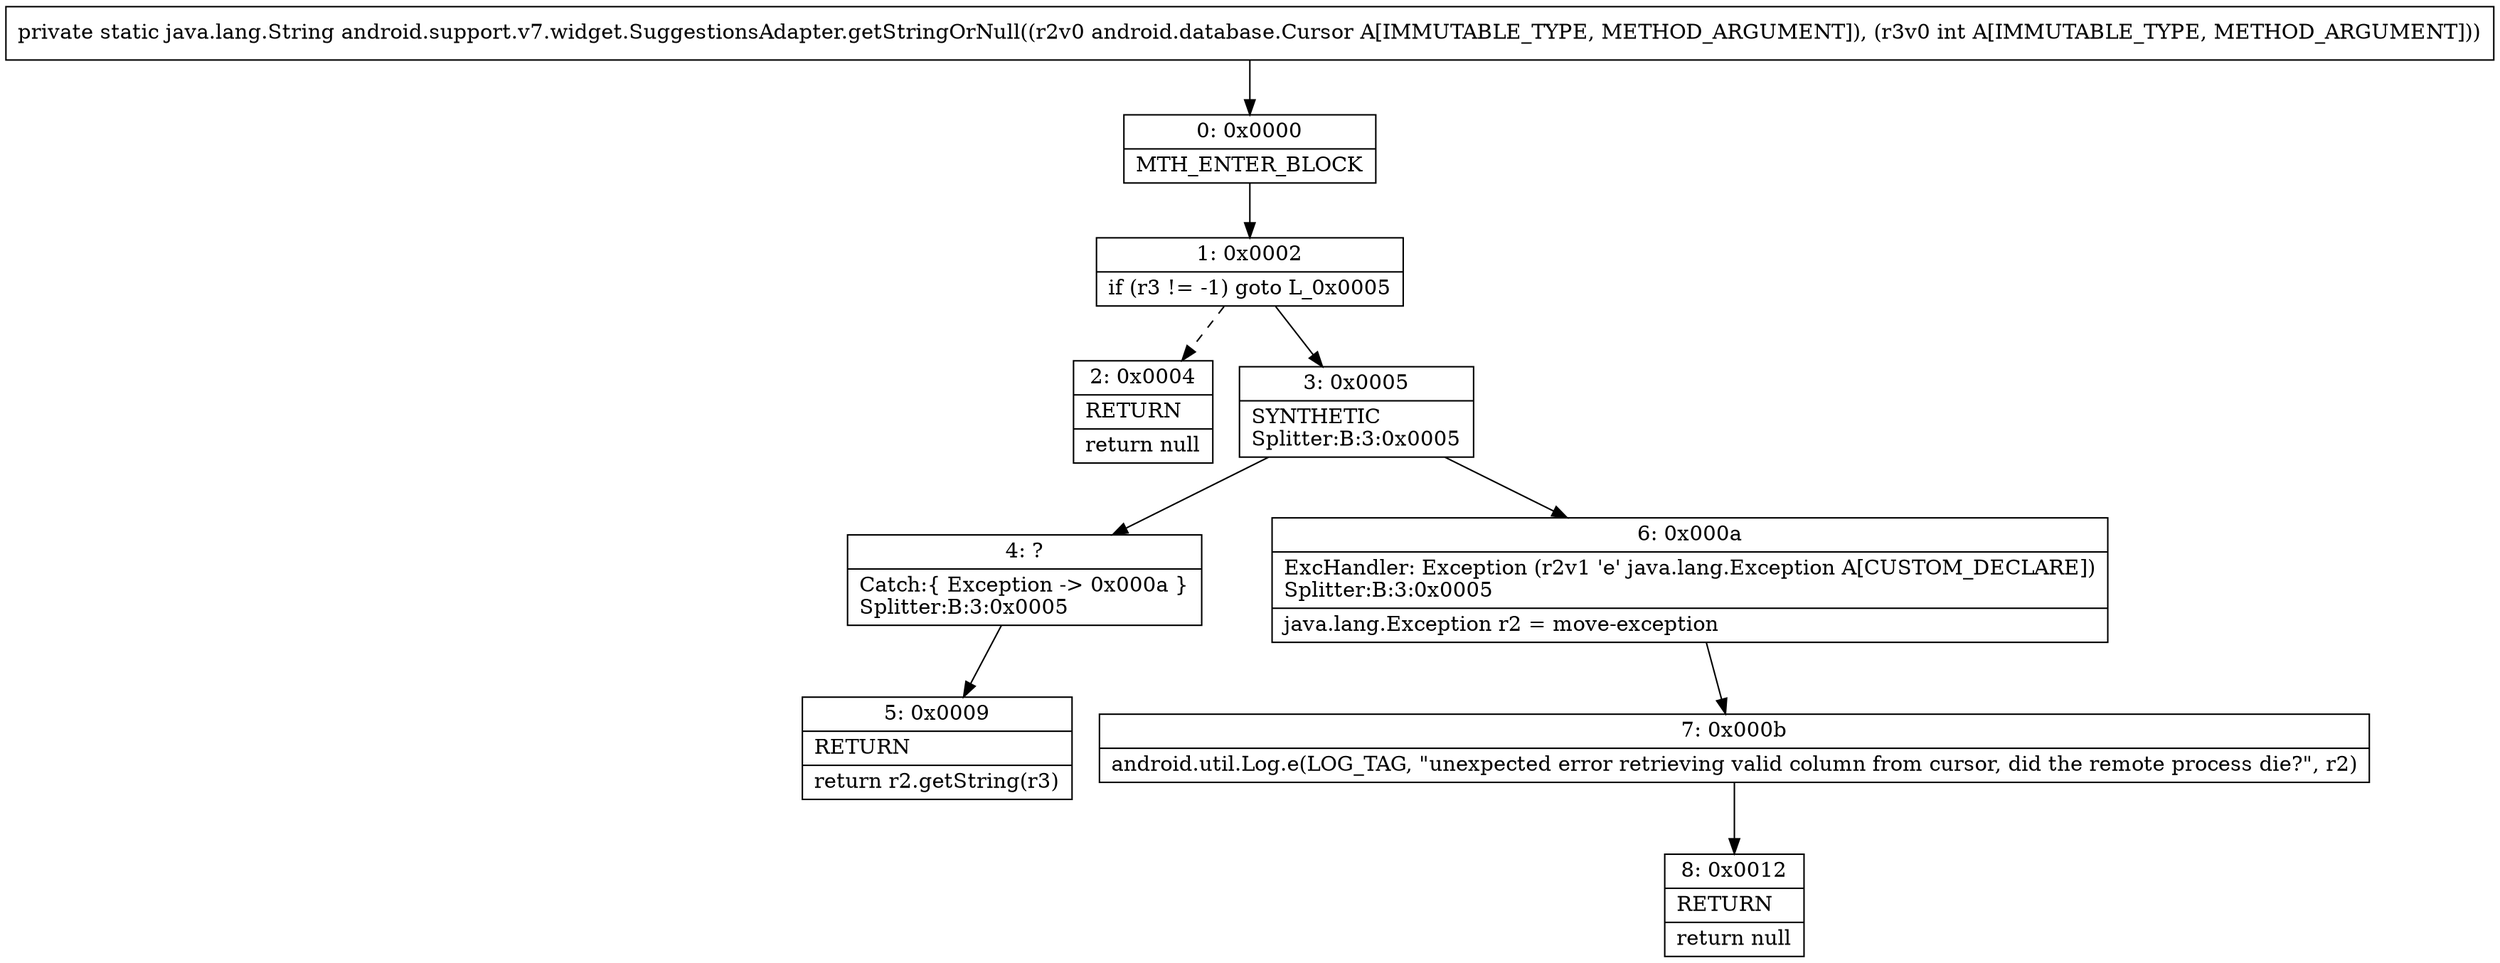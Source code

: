 digraph "CFG forandroid.support.v7.widget.SuggestionsAdapter.getStringOrNull(Landroid\/database\/Cursor;I)Ljava\/lang\/String;" {
Node_0 [shape=record,label="{0\:\ 0x0000|MTH_ENTER_BLOCK\l}"];
Node_1 [shape=record,label="{1\:\ 0x0002|if (r3 != \-1) goto L_0x0005\l}"];
Node_2 [shape=record,label="{2\:\ 0x0004|RETURN\l|return null\l}"];
Node_3 [shape=record,label="{3\:\ 0x0005|SYNTHETIC\lSplitter:B:3:0x0005\l}"];
Node_4 [shape=record,label="{4\:\ ?|Catch:\{ Exception \-\> 0x000a \}\lSplitter:B:3:0x0005\l}"];
Node_5 [shape=record,label="{5\:\ 0x0009|RETURN\l|return r2.getString(r3)\l}"];
Node_6 [shape=record,label="{6\:\ 0x000a|ExcHandler: Exception (r2v1 'e' java.lang.Exception A[CUSTOM_DECLARE])\lSplitter:B:3:0x0005\l|java.lang.Exception r2 = move\-exception\l}"];
Node_7 [shape=record,label="{7\:\ 0x000b|android.util.Log.e(LOG_TAG, \"unexpected error retrieving valid column from cursor, did the remote process die?\", r2)\l}"];
Node_8 [shape=record,label="{8\:\ 0x0012|RETURN\l|return null\l}"];
MethodNode[shape=record,label="{private static java.lang.String android.support.v7.widget.SuggestionsAdapter.getStringOrNull((r2v0 android.database.Cursor A[IMMUTABLE_TYPE, METHOD_ARGUMENT]), (r3v0 int A[IMMUTABLE_TYPE, METHOD_ARGUMENT])) }"];
MethodNode -> Node_0;
Node_0 -> Node_1;
Node_1 -> Node_2[style=dashed];
Node_1 -> Node_3;
Node_3 -> Node_4;
Node_3 -> Node_6;
Node_4 -> Node_5;
Node_6 -> Node_7;
Node_7 -> Node_8;
}

